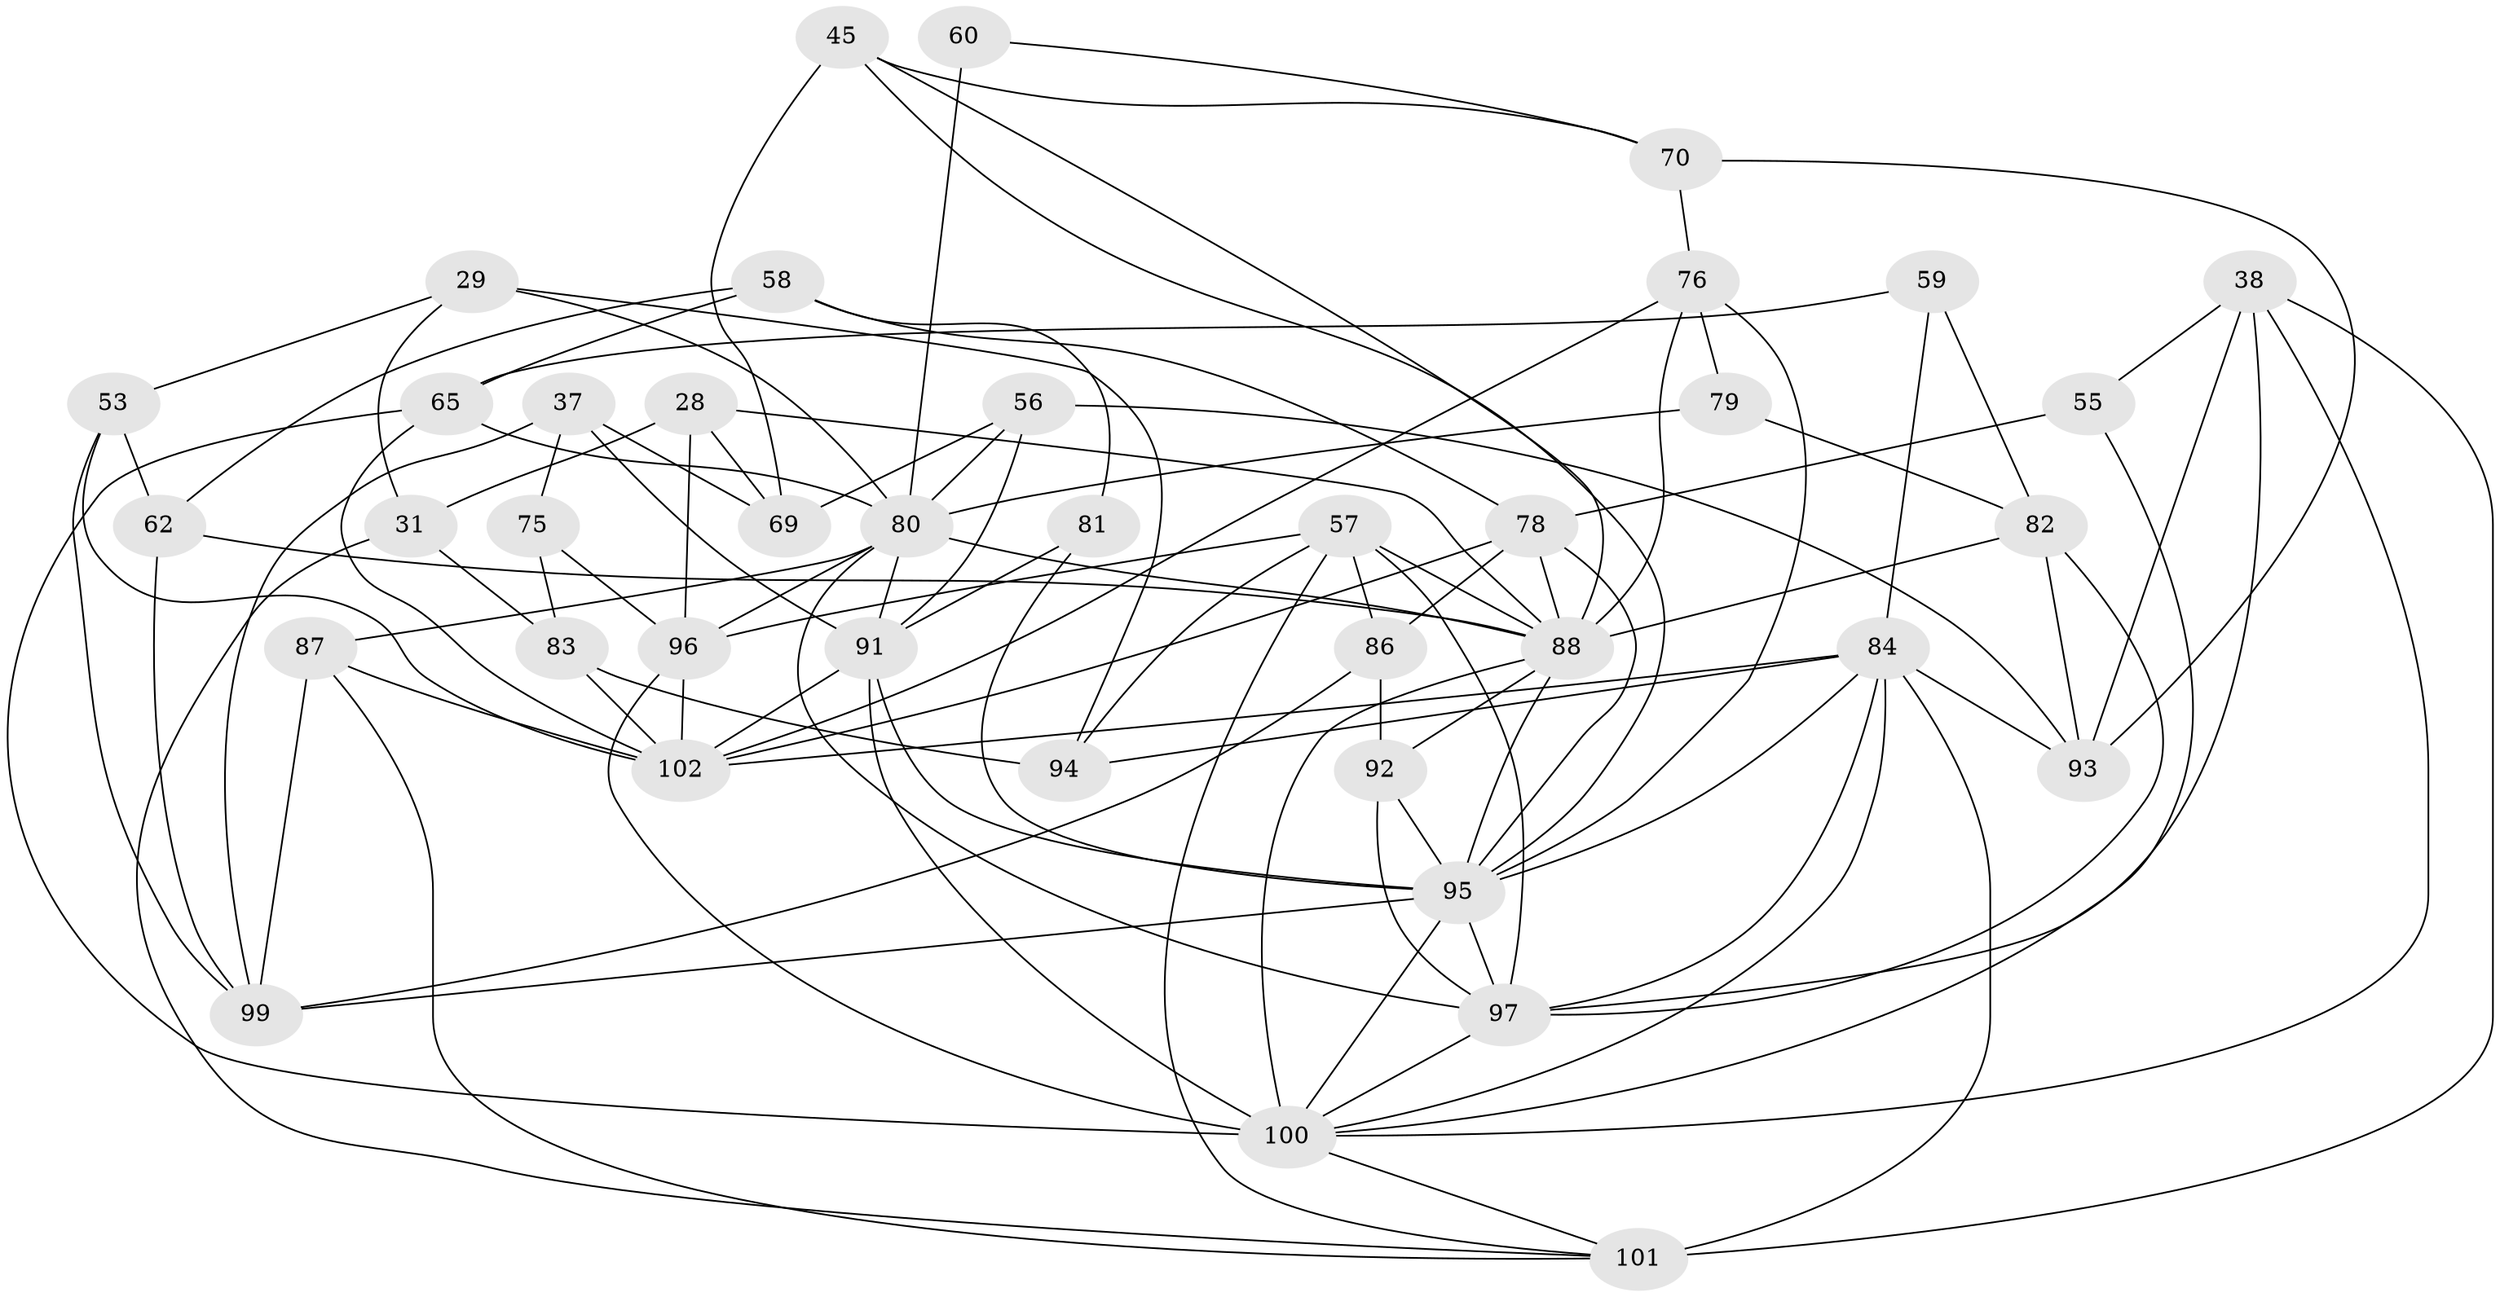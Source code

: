 // original degree distribution, {4: 1.0}
// Generated by graph-tools (version 1.1) at 2025/04/03/04/25 22:04:21]
// undirected, 40 vertices, 105 edges
graph export_dot {
graph [start="1"]
  node [color=gray90,style=filled];
  28;
  29;
  31;
  37;
  38 [super="+10"];
  45;
  53;
  55;
  56;
  57 [super="+4+19+35"];
  58;
  59;
  60;
  62;
  65 [super="+34"];
  69;
  70;
  75;
  76 [super="+44"];
  78 [super="+50"];
  79;
  80 [super="+6+39+32+71"];
  81 [super="+17"];
  82 [super="+2"];
  83;
  84 [super="+26"];
  86;
  87;
  88 [super="+9+54+64+48"];
  91 [super="+72+40+47"];
  92 [super="+63+66"];
  93 [super="+46"];
  94;
  95 [super="+5+85+89"];
  96 [super="+51+67"];
  97 [super="+18+30+20+52+90"];
  99 [super="+27"];
  100 [super="+61+74"];
  101 [super="+49"];
  102 [super="+98+73"];
  28 -- 31;
  28 -- 69;
  28 -- 88;
  28 -- 96;
  29 -- 31;
  29 -- 94;
  29 -- 53;
  29 -- 80;
  31 -- 83;
  31 -- 101;
  37 -- 99;
  37 -- 69;
  37 -- 75;
  37 -- 91;
  38 -- 93 [weight=2];
  38 -- 101;
  38 -- 55;
  38 -- 97;
  38 -- 100;
  45 -- 70;
  45 -- 69;
  45 -- 88;
  45 -- 95;
  53 -- 62;
  53 -- 102;
  53 -- 99;
  55 -- 100;
  55 -- 78 [weight=2];
  56 -- 69;
  56 -- 93;
  56 -- 91;
  56 -- 80;
  57 -- 96;
  57 -- 94;
  57 -- 88 [weight=2];
  57 -- 86;
  57 -- 101;
  57 -- 97 [weight=4];
  58 -- 65;
  58 -- 62;
  58 -- 81;
  58 -- 78;
  59 -- 65;
  59 -- 82 [weight=2];
  59 -- 84;
  60 -- 80 [weight=3];
  60 -- 70;
  62 -- 99;
  62 -- 88;
  65 -- 102 [weight=2];
  65 -- 80;
  65 -- 100;
  70 -- 93;
  70 -- 76;
  75 -- 96 [weight=2];
  75 -- 83;
  76 -- 88;
  76 -- 79 [weight=2];
  76 -- 102;
  76 -- 95;
  78 -- 86;
  78 -- 88;
  78 -- 95 [weight=2];
  78 -- 102;
  79 -- 82;
  79 -- 80;
  80 -- 96;
  80 -- 97 [weight=4];
  80 -- 88 [weight=2];
  80 -- 87;
  80 -- 91;
  81 -- 95 [weight=4];
  81 -- 91;
  82 -- 88;
  82 -- 93;
  82 -- 97;
  83 -- 94;
  83 -- 102;
  84 -- 97 [weight=2];
  84 -- 101 [weight=3];
  84 -- 93;
  84 -- 94;
  84 -- 102 [weight=2];
  84 -- 100;
  84 -- 95;
  86 -- 92;
  86 -- 99;
  87 -- 99;
  87 -- 101;
  87 -- 102;
  88 -- 92 [weight=4];
  88 -- 100 [weight=3];
  88 -- 95;
  91 -- 102 [weight=3];
  91 -- 100 [weight=3];
  91 -- 95 [weight=2];
  92 -- 95 [weight=2];
  92 -- 97;
  95 -- 97 [weight=2];
  95 -- 100;
  95 -- 99;
  96 -- 102 [weight=2];
  96 -- 100;
  97 -- 100;
  100 -- 101;
}
